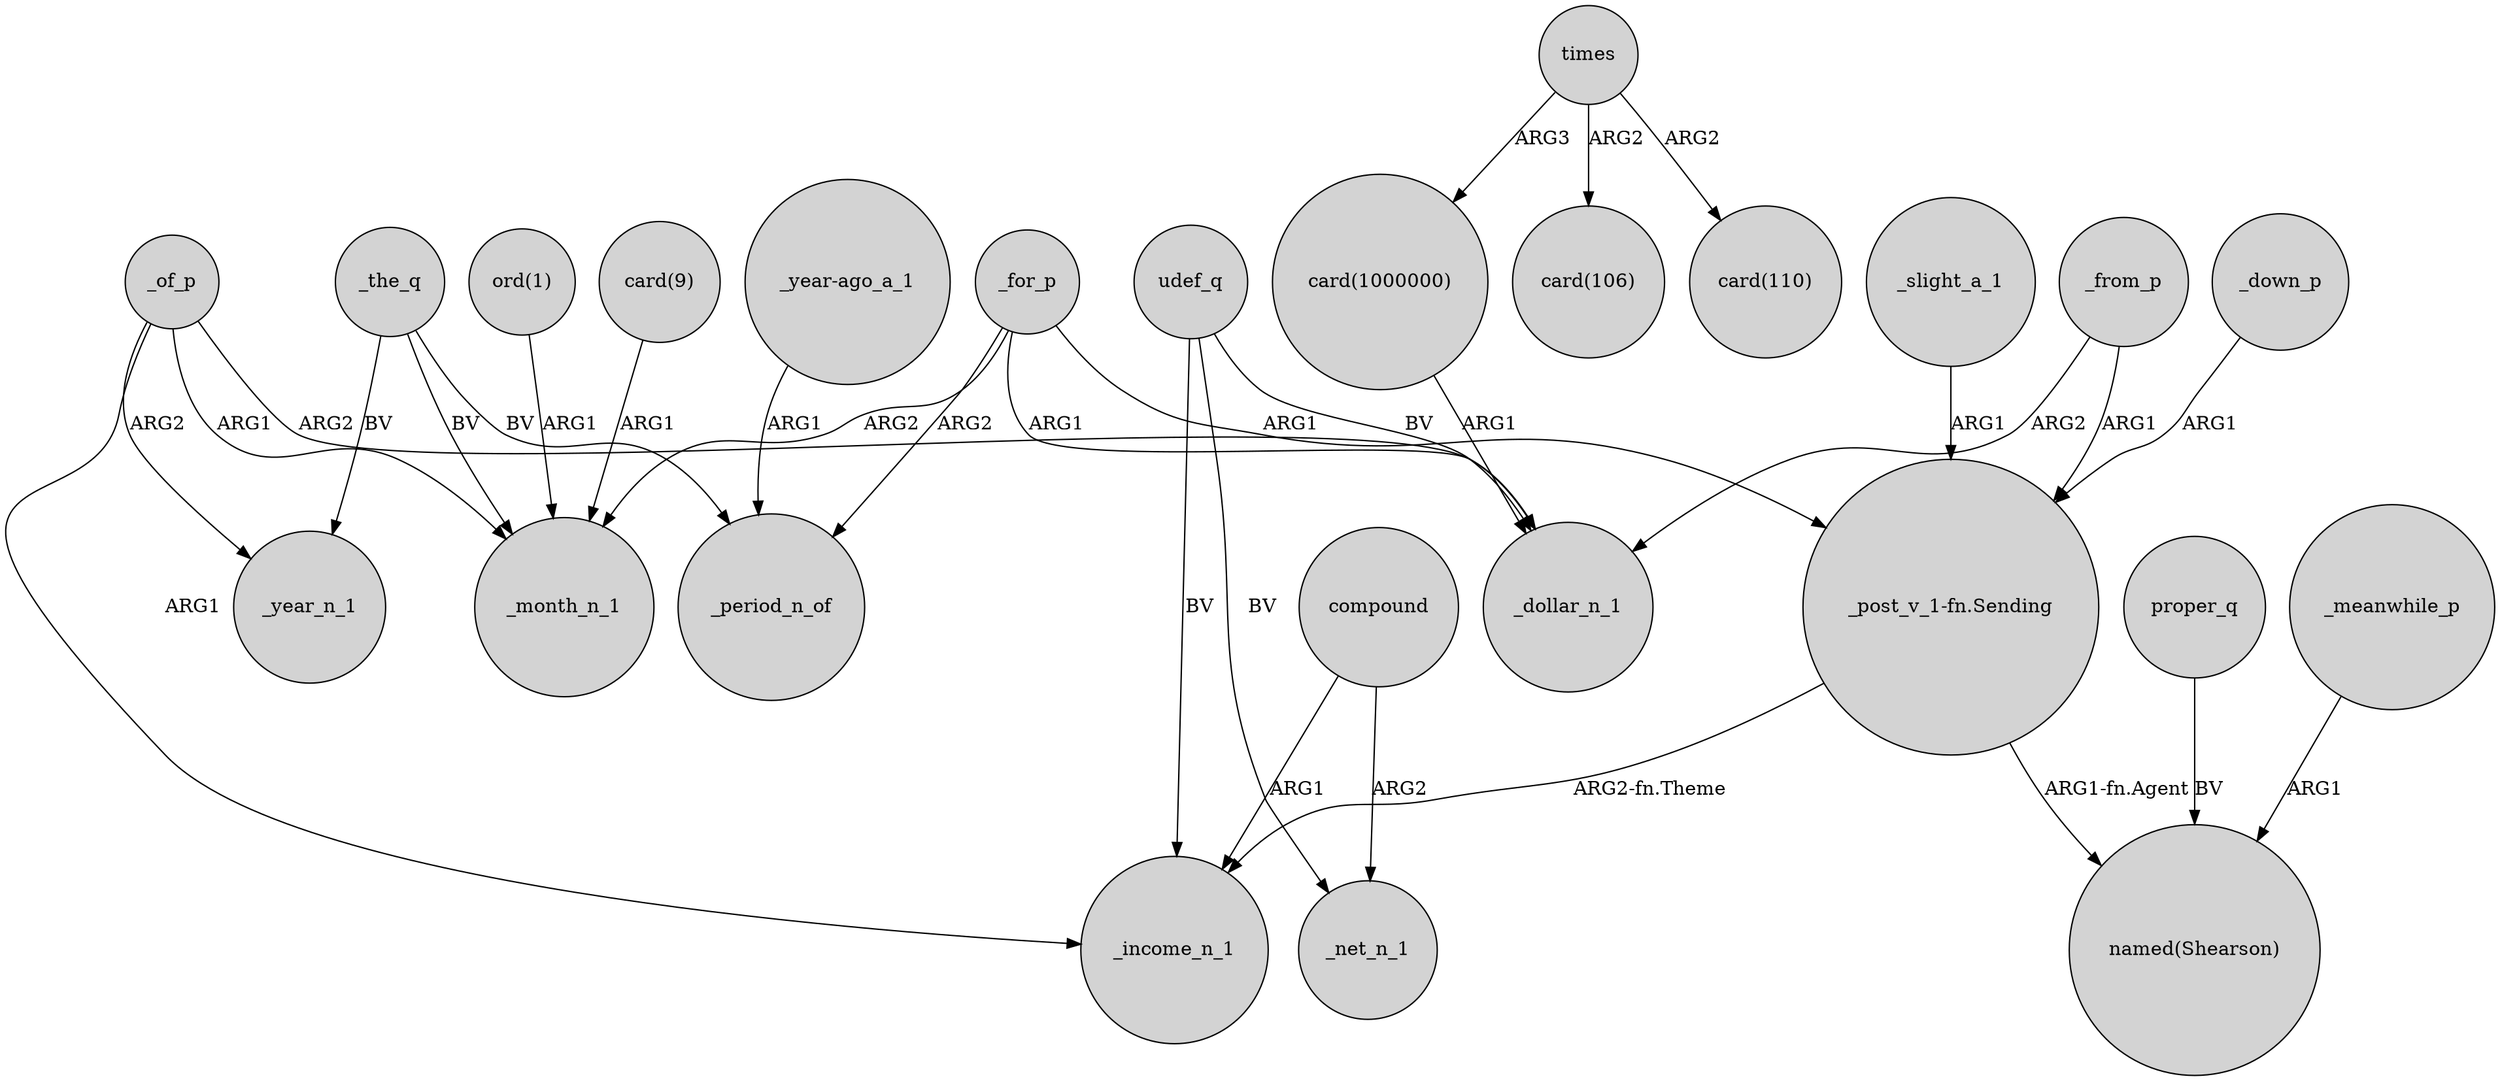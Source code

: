 digraph {
	node [shape=circle style=filled]
	_for_p -> _month_n_1 [label=ARG2]
	"card(1000000)" -> _dollar_n_1 [label=ARG1]
	compound -> _income_n_1 [label=ARG1]
	"_post_v_1-fn.Sending" -> "named(Shearson)" [label="ARG1-fn.Agent"]
	proper_q -> "named(Shearson)" [label=BV]
	_of_p -> _year_n_1 [label=ARG2]
	_meanwhile_p -> "named(Shearson)" [label=ARG1]
	_slight_a_1 -> "_post_v_1-fn.Sending" [label=ARG1]
	_for_p -> _period_n_of [label=ARG2]
	times -> "card(106)" [label=ARG2]
	_the_q -> _period_n_of [label=BV]
	"_year-ago_a_1" -> _period_n_of [label=ARG1]
	_the_q -> _month_n_1 [label=BV]
	"_post_v_1-fn.Sending" -> _income_n_1 [label="ARG2-fn.Theme"]
	_down_p -> "_post_v_1-fn.Sending" [label=ARG1]
	compound -> _net_n_1 [label=ARG2]
	times -> "card(1000000)" [label=ARG3]
	"card(9)" -> _month_n_1 [label=ARG1]
	_of_p -> _month_n_1 [label=ARG1]
	times -> "card(110)" [label=ARG2]
	_for_p -> _dollar_n_1 [label=ARG1]
	_the_q -> _year_n_1 [label=BV]
	udef_q -> _net_n_1 [label=BV]
	_of_p -> _income_n_1 [label=ARG1]
	_of_p -> _dollar_n_1 [label=ARG2]
	_from_p -> "_post_v_1-fn.Sending" [label=ARG1]
	_for_p -> "_post_v_1-fn.Sending" [label=ARG1]
	"ord(1)" -> _month_n_1 [label=ARG1]
	_from_p -> _dollar_n_1 [label=ARG2]
	udef_q -> _dollar_n_1 [label=BV]
	udef_q -> _income_n_1 [label=BV]
}
